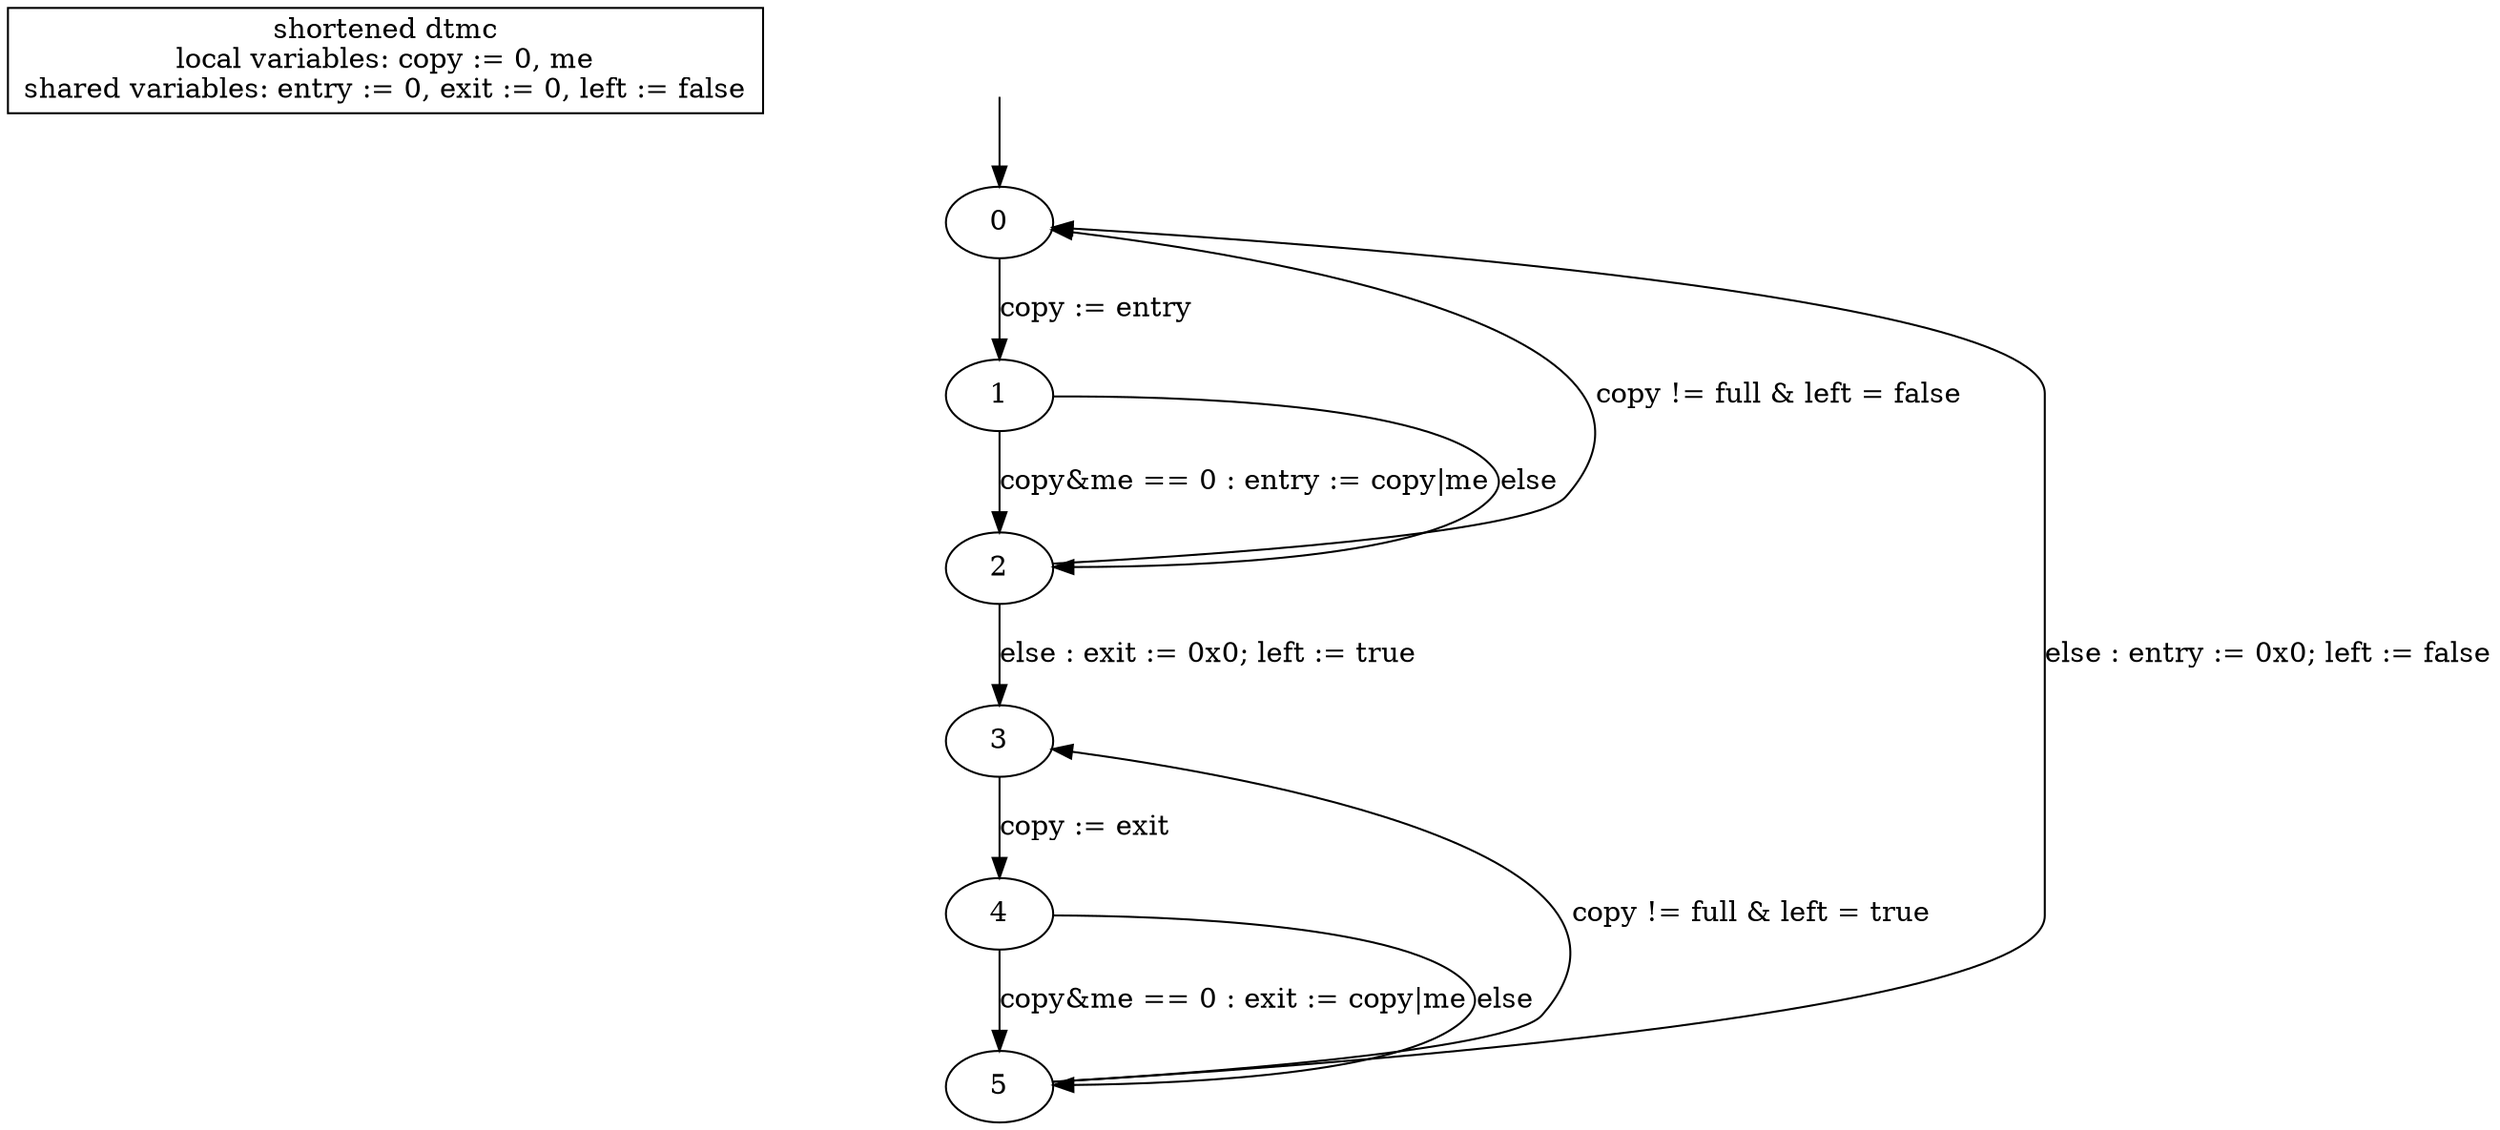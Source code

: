 digraph {

	"shortened dtmc\nlocal variables: copy := 0, me\nshared variables: entry := 0, exit := 0, left := false" [nojustify=true, shape=box]
	
	initial_state_source [style=invis]
	initial_state_source -> "0"

	"0"  -> "1"  [weight=10, label="copy := entry"]

	"1"  -> "2"  [weight=10, label="copy&me == 0 : entry := copy|me"]
	"1"  -> "2"  [label="else"]

	"2"  -> "0"  [label="copy != full & left = false"]
	"2"  -> "3"  [weight=10, label="else : exit := 0x0; left := true"]

	"3" -> "4" [weight=10, label="copy := exit"]
	"4" -> "5" [weight=10, label="copy&me == 0 : exit := copy|me"]
	"4" -> "5" [label="else"]

	"5" -> "3" [label="copy != full & left = true"]
	"5" -> "0" [label="else : entry := 0x0; left := false"]
}

